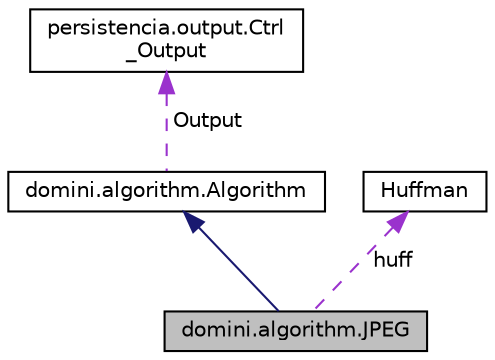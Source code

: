 digraph "domini.algorithm.JPEG"
{
  edge [fontname="Helvetica",fontsize="10",labelfontname="Helvetica",labelfontsize="10"];
  node [fontname="Helvetica",fontsize="10",shape=record];
  Node2 [label="domini.algorithm.JPEG",height=0.2,width=0.4,color="black", fillcolor="grey75", style="filled", fontcolor="black"];
  Node3 -> Node2 [dir="back",color="midnightblue",fontsize="10",style="solid",fontname="Helvetica"];
  Node3 [label="domini.algorithm.Algorithm",height=0.2,width=0.4,color="black", fillcolor="white", style="filled",URL="$classdomini_1_1algorithm_1_1Algorithm.html",tooltip="Classe de Algorithm És la superclasse de tots els algoritmes ce compressió: JPEG, LZ78..."];
  Node4 -> Node3 [dir="back",color="darkorchid3",fontsize="10",style="dashed",label=" Output" ,fontname="Helvetica"];
  Node4 [label="persistencia.output.Ctrl\l_Output",height=0.2,width=0.4,color="black", fillcolor="white", style="filled",URL="$classpersistencia_1_1output_1_1Ctrl__Output.html",tooltip="Classe Ctrl_Output. "];
  Node5 -> Node2 [dir="back",color="darkorchid3",fontsize="10",style="dashed",label=" huff" ,fontname="Helvetica"];
  Node5 [label="Huffman",height=0.2,width=0.4,color="black", fillcolor="white", style="filled",URL="$classHuffman.html",tooltip="Codificació Huffman. "];
}
